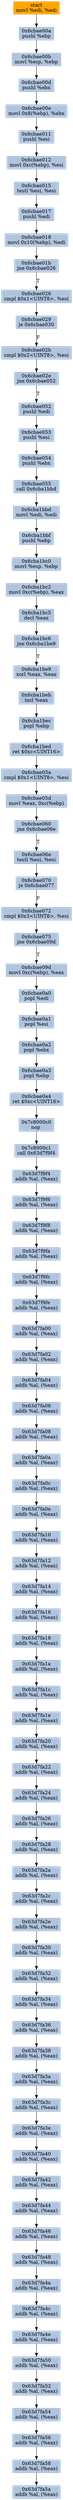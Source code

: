 digraph G {
node[shape=rectangle,style=filled,fillcolor=lightsteelblue,color=lightsteelblue]
bgcolor="transparent"
a0x6cbae008movl_edi_edi[label="start\nmovl %edi, %edi",color="lightgrey",fillcolor="orange"];
a0x6cbae00apushl_ebp[label="0x6cbae00a\npushl %ebp"];
a0x6cbae00bmovl_esp_ebp[label="0x6cbae00b\nmovl %esp, %ebp"];
a0x6cbae00dpushl_ebx[label="0x6cbae00d\npushl %ebx"];
a0x6cbae00emovl_0x8ebp__ebx[label="0x6cbae00e\nmovl 0x8(%ebp), %ebx"];
a0x6cbae011pushl_esi[label="0x6cbae011\npushl %esi"];
a0x6cbae012movl_0xcebp__esi[label="0x6cbae012\nmovl 0xc(%ebp), %esi"];
a0x6cbae015testl_esi_esi[label="0x6cbae015\ntestl %esi, %esi"];
a0x6cbae017pushl_edi[label="0x6cbae017\npushl %edi"];
a0x6cbae018movl_0x10ebp__edi[label="0x6cbae018\nmovl 0x10(%ebp), %edi"];
a0x6cbae01bjne_0x6cbae026[label="0x6cbae01b\njne 0x6cbae026"];
a0x6cbae026cmpl_0x1UINT8_esi[label="0x6cbae026\ncmpl $0x1<UINT8>, %esi"];
a0x6cbae029je_0x6cbae030[label="0x6cbae029\nje 0x6cbae030"];
a0x6cbae02bcmpl_0x2UINT8_esi[label="0x6cbae02b\ncmpl $0x2<UINT8>, %esi"];
a0x6cbae02ejne_0x6cbae052[label="0x6cbae02e\njne 0x6cbae052"];
a0x6cbae052pushl_edi[label="0x6cbae052\npushl %edi"];
a0x6cbae053pushl_esi[label="0x6cbae053\npushl %esi"];
a0x6cbae054pushl_ebx[label="0x6cbae054\npushl %ebx"];
a0x6cbae055call_0x6cba1bbd[label="0x6cbae055\ncall 0x6cba1bbd"];
a0x6cba1bbdmovl_edi_edi[label="0x6cba1bbd\nmovl %edi, %edi"];
a0x6cba1bbfpushl_ebp[label="0x6cba1bbf\npushl %ebp"];
a0x6cba1bc0movl_esp_ebp[label="0x6cba1bc0\nmovl %esp, %ebp"];
a0x6cba1bc2movl_0xcebp__eax[label="0x6cba1bc2\nmovl 0xc(%ebp), %eax"];
a0x6cba1bc5decl_eax[label="0x6cba1bc5\ndecl %eax"];
a0x6cba1bc6jne_0x6cba1be9[label="0x6cba1bc6\njne 0x6cba1be9"];
a0x6cba1be9xorl_eax_eax[label="0x6cba1be9\nxorl %eax, %eax"];
a0x6cba1bebincl_eax[label="0x6cba1beb\nincl %eax"];
a0x6cba1becpopl_ebp[label="0x6cba1bec\npopl %ebp"];
a0x6cba1bedret_0xcUINT16[label="0x6cba1bed\nret $0xc<UINT16>"];
a0x6cbae05acmpl_0x1UINT8_esi[label="0x6cbae05a\ncmpl $0x1<UINT8>, %esi"];
a0x6cbae05dmovl_eax_0xcebp_[label="0x6cbae05d\nmovl %eax, 0xc(%ebp)"];
a0x6cbae060jne_0x6cbae06e[label="0x6cbae060\njne 0x6cbae06e"];
a0x6cbae06etestl_esi_esi[label="0x6cbae06e\ntestl %esi, %esi"];
a0x6cbae070je_0x6cbae077[label="0x6cbae070\nje 0x6cbae077"];
a0x6cbae072cmpl_0x3UINT8_esi[label="0x6cbae072\ncmpl $0x3<UINT8>, %esi"];
a0x6cbae075jne_0x6cbae09d[label="0x6cbae075\njne 0x6cbae09d"];
a0x6cbae09dmovl_0xcebp__eax[label="0x6cbae09d\nmovl 0xc(%ebp), %eax"];
a0x6cbae0a0popl_edi[label="0x6cbae0a0\npopl %edi"];
a0x6cbae0a1popl_esi[label="0x6cbae0a1\npopl %esi"];
a0x6cbae0a2popl_ebx[label="0x6cbae0a2\npopl %ebx"];
a0x6cbae0a3popl_ebp[label="0x6cbae0a3\npopl %ebp"];
a0x6cbae0a4ret_0xcUINT16[label="0x6cbae0a4\nret $0xc<UINT16>"];
a0x7c8000c0nop_[label="0x7c8000c0\nnop "];
a0x7c8000c1call_0x63d7f9f4[label="0x7c8000c1\ncall 0x63d7f9f4"];
a0x63d7f9f4addb_al_eax_[label="0x63d7f9f4\naddb %al, (%eax)"];
a0x63d7f9f6addb_al_eax_[label="0x63d7f9f6\naddb %al, (%eax)"];
a0x63d7f9f8addb_al_eax_[label="0x63d7f9f8\naddb %al, (%eax)"];
a0x63d7f9faaddb_al_eax_[label="0x63d7f9fa\naddb %al, (%eax)"];
a0x63d7f9fcaddb_al_eax_[label="0x63d7f9fc\naddb %al, (%eax)"];
a0x63d7f9feaddb_al_eax_[label="0x63d7f9fe\naddb %al, (%eax)"];
a0x63d7fa00addb_al_eax_[label="0x63d7fa00\naddb %al, (%eax)"];
a0x63d7fa02addb_al_eax_[label="0x63d7fa02\naddb %al, (%eax)"];
a0x63d7fa04addb_al_eax_[label="0x63d7fa04\naddb %al, (%eax)"];
a0x63d7fa06addb_al_eax_[label="0x63d7fa06\naddb %al, (%eax)"];
a0x63d7fa08addb_al_eax_[label="0x63d7fa08\naddb %al, (%eax)"];
a0x63d7fa0aaddb_al_eax_[label="0x63d7fa0a\naddb %al, (%eax)"];
a0x63d7fa0caddb_al_eax_[label="0x63d7fa0c\naddb %al, (%eax)"];
a0x63d7fa0eaddb_al_eax_[label="0x63d7fa0e\naddb %al, (%eax)"];
a0x63d7fa10addb_al_eax_[label="0x63d7fa10\naddb %al, (%eax)"];
a0x63d7fa12addb_al_eax_[label="0x63d7fa12\naddb %al, (%eax)"];
a0x63d7fa14addb_al_eax_[label="0x63d7fa14\naddb %al, (%eax)"];
a0x63d7fa16addb_al_eax_[label="0x63d7fa16\naddb %al, (%eax)"];
a0x63d7fa18addb_al_eax_[label="0x63d7fa18\naddb %al, (%eax)"];
a0x63d7fa1aaddb_al_eax_[label="0x63d7fa1a\naddb %al, (%eax)"];
a0x63d7fa1caddb_al_eax_[label="0x63d7fa1c\naddb %al, (%eax)"];
a0x63d7fa1eaddb_al_eax_[label="0x63d7fa1e\naddb %al, (%eax)"];
a0x63d7fa20addb_al_eax_[label="0x63d7fa20\naddb %al, (%eax)"];
a0x63d7fa22addb_al_eax_[label="0x63d7fa22\naddb %al, (%eax)"];
a0x63d7fa24addb_al_eax_[label="0x63d7fa24\naddb %al, (%eax)"];
a0x63d7fa26addb_al_eax_[label="0x63d7fa26\naddb %al, (%eax)"];
a0x63d7fa28addb_al_eax_[label="0x63d7fa28\naddb %al, (%eax)"];
a0x63d7fa2aaddb_al_eax_[label="0x63d7fa2a\naddb %al, (%eax)"];
a0x63d7fa2caddb_al_eax_[label="0x63d7fa2c\naddb %al, (%eax)"];
a0x63d7fa2eaddb_al_eax_[label="0x63d7fa2e\naddb %al, (%eax)"];
a0x63d7fa30addb_al_eax_[label="0x63d7fa30\naddb %al, (%eax)"];
a0x63d7fa32addb_al_eax_[label="0x63d7fa32\naddb %al, (%eax)"];
a0x63d7fa34addb_al_eax_[label="0x63d7fa34\naddb %al, (%eax)"];
a0x63d7fa36addb_al_eax_[label="0x63d7fa36\naddb %al, (%eax)"];
a0x63d7fa38addb_al_eax_[label="0x63d7fa38\naddb %al, (%eax)"];
a0x63d7fa3aaddb_al_eax_[label="0x63d7fa3a\naddb %al, (%eax)"];
a0x63d7fa3caddb_al_eax_[label="0x63d7fa3c\naddb %al, (%eax)"];
a0x63d7fa3eaddb_al_eax_[label="0x63d7fa3e\naddb %al, (%eax)"];
a0x63d7fa40addb_al_eax_[label="0x63d7fa40\naddb %al, (%eax)"];
a0x63d7fa42addb_al_eax_[label="0x63d7fa42\naddb %al, (%eax)"];
a0x63d7fa44addb_al_eax_[label="0x63d7fa44\naddb %al, (%eax)"];
a0x63d7fa46addb_al_eax_[label="0x63d7fa46\naddb %al, (%eax)"];
a0x63d7fa48addb_al_eax_[label="0x63d7fa48\naddb %al, (%eax)"];
a0x63d7fa4aaddb_al_eax_[label="0x63d7fa4a\naddb %al, (%eax)"];
a0x63d7fa4caddb_al_eax_[label="0x63d7fa4c\naddb %al, (%eax)"];
a0x63d7fa4eaddb_al_eax_[label="0x63d7fa4e\naddb %al, (%eax)"];
a0x63d7fa50addb_al_eax_[label="0x63d7fa50\naddb %al, (%eax)"];
a0x63d7fa52addb_al_eax_[label="0x63d7fa52\naddb %al, (%eax)"];
a0x63d7fa54addb_al_eax_[label="0x63d7fa54\naddb %al, (%eax)"];
a0x63d7fa56addb_al_eax_[label="0x63d7fa56\naddb %al, (%eax)"];
a0x63d7fa58addb_al_eax_[label="0x63d7fa58\naddb %al, (%eax)"];
a0x63d7fa5aaddb_al_eax_[label="0x63d7fa5a\naddb %al, (%eax)"];
a0x6cbae008movl_edi_edi -> a0x6cbae00apushl_ebp [color="#000000"];
a0x6cbae00apushl_ebp -> a0x6cbae00bmovl_esp_ebp [color="#000000"];
a0x6cbae00bmovl_esp_ebp -> a0x6cbae00dpushl_ebx [color="#000000"];
a0x6cbae00dpushl_ebx -> a0x6cbae00emovl_0x8ebp__ebx [color="#000000"];
a0x6cbae00emovl_0x8ebp__ebx -> a0x6cbae011pushl_esi [color="#000000"];
a0x6cbae011pushl_esi -> a0x6cbae012movl_0xcebp__esi [color="#000000"];
a0x6cbae012movl_0xcebp__esi -> a0x6cbae015testl_esi_esi [color="#000000"];
a0x6cbae015testl_esi_esi -> a0x6cbae017pushl_edi [color="#000000"];
a0x6cbae017pushl_edi -> a0x6cbae018movl_0x10ebp__edi [color="#000000"];
a0x6cbae018movl_0x10ebp__edi -> a0x6cbae01bjne_0x6cbae026 [color="#000000"];
a0x6cbae01bjne_0x6cbae026 -> a0x6cbae026cmpl_0x1UINT8_esi [color="#000000",label="T"];
a0x6cbae026cmpl_0x1UINT8_esi -> a0x6cbae029je_0x6cbae030 [color="#000000"];
a0x6cbae029je_0x6cbae030 -> a0x6cbae02bcmpl_0x2UINT8_esi [color="#000000",label="F"];
a0x6cbae02bcmpl_0x2UINT8_esi -> a0x6cbae02ejne_0x6cbae052 [color="#000000"];
a0x6cbae02ejne_0x6cbae052 -> a0x6cbae052pushl_edi [color="#000000",label="T"];
a0x6cbae052pushl_edi -> a0x6cbae053pushl_esi [color="#000000"];
a0x6cbae053pushl_esi -> a0x6cbae054pushl_ebx [color="#000000"];
a0x6cbae054pushl_ebx -> a0x6cbae055call_0x6cba1bbd [color="#000000"];
a0x6cbae055call_0x6cba1bbd -> a0x6cba1bbdmovl_edi_edi [color="#000000"];
a0x6cba1bbdmovl_edi_edi -> a0x6cba1bbfpushl_ebp [color="#000000"];
a0x6cba1bbfpushl_ebp -> a0x6cba1bc0movl_esp_ebp [color="#000000"];
a0x6cba1bc0movl_esp_ebp -> a0x6cba1bc2movl_0xcebp__eax [color="#000000"];
a0x6cba1bc2movl_0xcebp__eax -> a0x6cba1bc5decl_eax [color="#000000"];
a0x6cba1bc5decl_eax -> a0x6cba1bc6jne_0x6cba1be9 [color="#000000"];
a0x6cba1bc6jne_0x6cba1be9 -> a0x6cba1be9xorl_eax_eax [color="#000000",label="T"];
a0x6cba1be9xorl_eax_eax -> a0x6cba1bebincl_eax [color="#000000"];
a0x6cba1bebincl_eax -> a0x6cba1becpopl_ebp [color="#000000"];
a0x6cba1becpopl_ebp -> a0x6cba1bedret_0xcUINT16 [color="#000000"];
a0x6cba1bedret_0xcUINT16 -> a0x6cbae05acmpl_0x1UINT8_esi [color="#000000"];
a0x6cbae05acmpl_0x1UINT8_esi -> a0x6cbae05dmovl_eax_0xcebp_ [color="#000000"];
a0x6cbae05dmovl_eax_0xcebp_ -> a0x6cbae060jne_0x6cbae06e [color="#000000"];
a0x6cbae060jne_0x6cbae06e -> a0x6cbae06etestl_esi_esi [color="#000000",label="T"];
a0x6cbae06etestl_esi_esi -> a0x6cbae070je_0x6cbae077 [color="#000000"];
a0x6cbae070je_0x6cbae077 -> a0x6cbae072cmpl_0x3UINT8_esi [color="#000000",label="F"];
a0x6cbae072cmpl_0x3UINT8_esi -> a0x6cbae075jne_0x6cbae09d [color="#000000"];
a0x6cbae075jne_0x6cbae09d -> a0x6cbae09dmovl_0xcebp__eax [color="#000000",label="T"];
a0x6cbae09dmovl_0xcebp__eax -> a0x6cbae0a0popl_edi [color="#000000"];
a0x6cbae0a0popl_edi -> a0x6cbae0a1popl_esi [color="#000000"];
a0x6cbae0a1popl_esi -> a0x6cbae0a2popl_ebx [color="#000000"];
a0x6cbae0a2popl_ebx -> a0x6cbae0a3popl_ebp [color="#000000"];
a0x6cbae0a3popl_ebp -> a0x6cbae0a4ret_0xcUINT16 [color="#000000"];
a0x6cbae0a4ret_0xcUINT16 -> a0x7c8000c0nop_ [color="#000000"];
a0x7c8000c0nop_ -> a0x7c8000c1call_0x63d7f9f4 [color="#000000"];
a0x7c8000c1call_0x63d7f9f4 -> a0x63d7f9f4addb_al_eax_ [color="#000000"];
a0x63d7f9f4addb_al_eax_ -> a0x63d7f9f6addb_al_eax_ [color="#000000"];
a0x63d7f9f6addb_al_eax_ -> a0x63d7f9f8addb_al_eax_ [color="#000000"];
a0x63d7f9f8addb_al_eax_ -> a0x63d7f9faaddb_al_eax_ [color="#000000"];
a0x63d7f9faaddb_al_eax_ -> a0x63d7f9fcaddb_al_eax_ [color="#000000"];
a0x63d7f9fcaddb_al_eax_ -> a0x63d7f9feaddb_al_eax_ [color="#000000"];
a0x63d7f9feaddb_al_eax_ -> a0x63d7fa00addb_al_eax_ [color="#000000"];
a0x63d7fa00addb_al_eax_ -> a0x63d7fa02addb_al_eax_ [color="#000000"];
a0x63d7fa02addb_al_eax_ -> a0x63d7fa04addb_al_eax_ [color="#000000"];
a0x63d7fa04addb_al_eax_ -> a0x63d7fa06addb_al_eax_ [color="#000000"];
a0x63d7fa06addb_al_eax_ -> a0x63d7fa08addb_al_eax_ [color="#000000"];
a0x63d7fa08addb_al_eax_ -> a0x63d7fa0aaddb_al_eax_ [color="#000000"];
a0x63d7fa0aaddb_al_eax_ -> a0x63d7fa0caddb_al_eax_ [color="#000000"];
a0x63d7fa0caddb_al_eax_ -> a0x63d7fa0eaddb_al_eax_ [color="#000000"];
a0x63d7fa0eaddb_al_eax_ -> a0x63d7fa10addb_al_eax_ [color="#000000"];
a0x63d7fa10addb_al_eax_ -> a0x63d7fa12addb_al_eax_ [color="#000000"];
a0x63d7fa12addb_al_eax_ -> a0x63d7fa14addb_al_eax_ [color="#000000"];
a0x63d7fa14addb_al_eax_ -> a0x63d7fa16addb_al_eax_ [color="#000000"];
a0x63d7fa16addb_al_eax_ -> a0x63d7fa18addb_al_eax_ [color="#000000"];
a0x63d7fa18addb_al_eax_ -> a0x63d7fa1aaddb_al_eax_ [color="#000000"];
a0x63d7fa1aaddb_al_eax_ -> a0x63d7fa1caddb_al_eax_ [color="#000000"];
a0x63d7fa1caddb_al_eax_ -> a0x63d7fa1eaddb_al_eax_ [color="#000000"];
a0x63d7fa1eaddb_al_eax_ -> a0x63d7fa20addb_al_eax_ [color="#000000"];
a0x63d7fa20addb_al_eax_ -> a0x63d7fa22addb_al_eax_ [color="#000000"];
a0x63d7fa22addb_al_eax_ -> a0x63d7fa24addb_al_eax_ [color="#000000"];
a0x63d7fa24addb_al_eax_ -> a0x63d7fa26addb_al_eax_ [color="#000000"];
a0x63d7fa26addb_al_eax_ -> a0x63d7fa28addb_al_eax_ [color="#000000"];
a0x63d7fa28addb_al_eax_ -> a0x63d7fa2aaddb_al_eax_ [color="#000000"];
a0x63d7fa2aaddb_al_eax_ -> a0x63d7fa2caddb_al_eax_ [color="#000000"];
a0x63d7fa2caddb_al_eax_ -> a0x63d7fa2eaddb_al_eax_ [color="#000000"];
a0x63d7fa2eaddb_al_eax_ -> a0x63d7fa30addb_al_eax_ [color="#000000"];
a0x63d7fa30addb_al_eax_ -> a0x63d7fa32addb_al_eax_ [color="#000000"];
a0x63d7fa32addb_al_eax_ -> a0x63d7fa34addb_al_eax_ [color="#000000"];
a0x63d7fa34addb_al_eax_ -> a0x63d7fa36addb_al_eax_ [color="#000000"];
a0x63d7fa36addb_al_eax_ -> a0x63d7fa38addb_al_eax_ [color="#000000"];
a0x63d7fa38addb_al_eax_ -> a0x63d7fa3aaddb_al_eax_ [color="#000000"];
a0x63d7fa3aaddb_al_eax_ -> a0x63d7fa3caddb_al_eax_ [color="#000000"];
a0x63d7fa3caddb_al_eax_ -> a0x63d7fa3eaddb_al_eax_ [color="#000000"];
a0x63d7fa3eaddb_al_eax_ -> a0x63d7fa40addb_al_eax_ [color="#000000"];
a0x63d7fa40addb_al_eax_ -> a0x63d7fa42addb_al_eax_ [color="#000000"];
a0x63d7fa42addb_al_eax_ -> a0x63d7fa44addb_al_eax_ [color="#000000"];
a0x63d7fa44addb_al_eax_ -> a0x63d7fa46addb_al_eax_ [color="#000000"];
a0x63d7fa46addb_al_eax_ -> a0x63d7fa48addb_al_eax_ [color="#000000"];
a0x63d7fa48addb_al_eax_ -> a0x63d7fa4aaddb_al_eax_ [color="#000000"];
a0x63d7fa4aaddb_al_eax_ -> a0x63d7fa4caddb_al_eax_ [color="#000000"];
a0x63d7fa4caddb_al_eax_ -> a0x63d7fa4eaddb_al_eax_ [color="#000000"];
a0x63d7fa4eaddb_al_eax_ -> a0x63d7fa50addb_al_eax_ [color="#000000"];
a0x63d7fa50addb_al_eax_ -> a0x63d7fa52addb_al_eax_ [color="#000000"];
a0x63d7fa52addb_al_eax_ -> a0x63d7fa54addb_al_eax_ [color="#000000"];
a0x63d7fa54addb_al_eax_ -> a0x63d7fa56addb_al_eax_ [color="#000000"];
a0x63d7fa56addb_al_eax_ -> a0x63d7fa58addb_al_eax_ [color="#000000"];
a0x63d7fa58addb_al_eax_ -> a0x63d7fa5aaddb_al_eax_ [color="#000000"];
}
